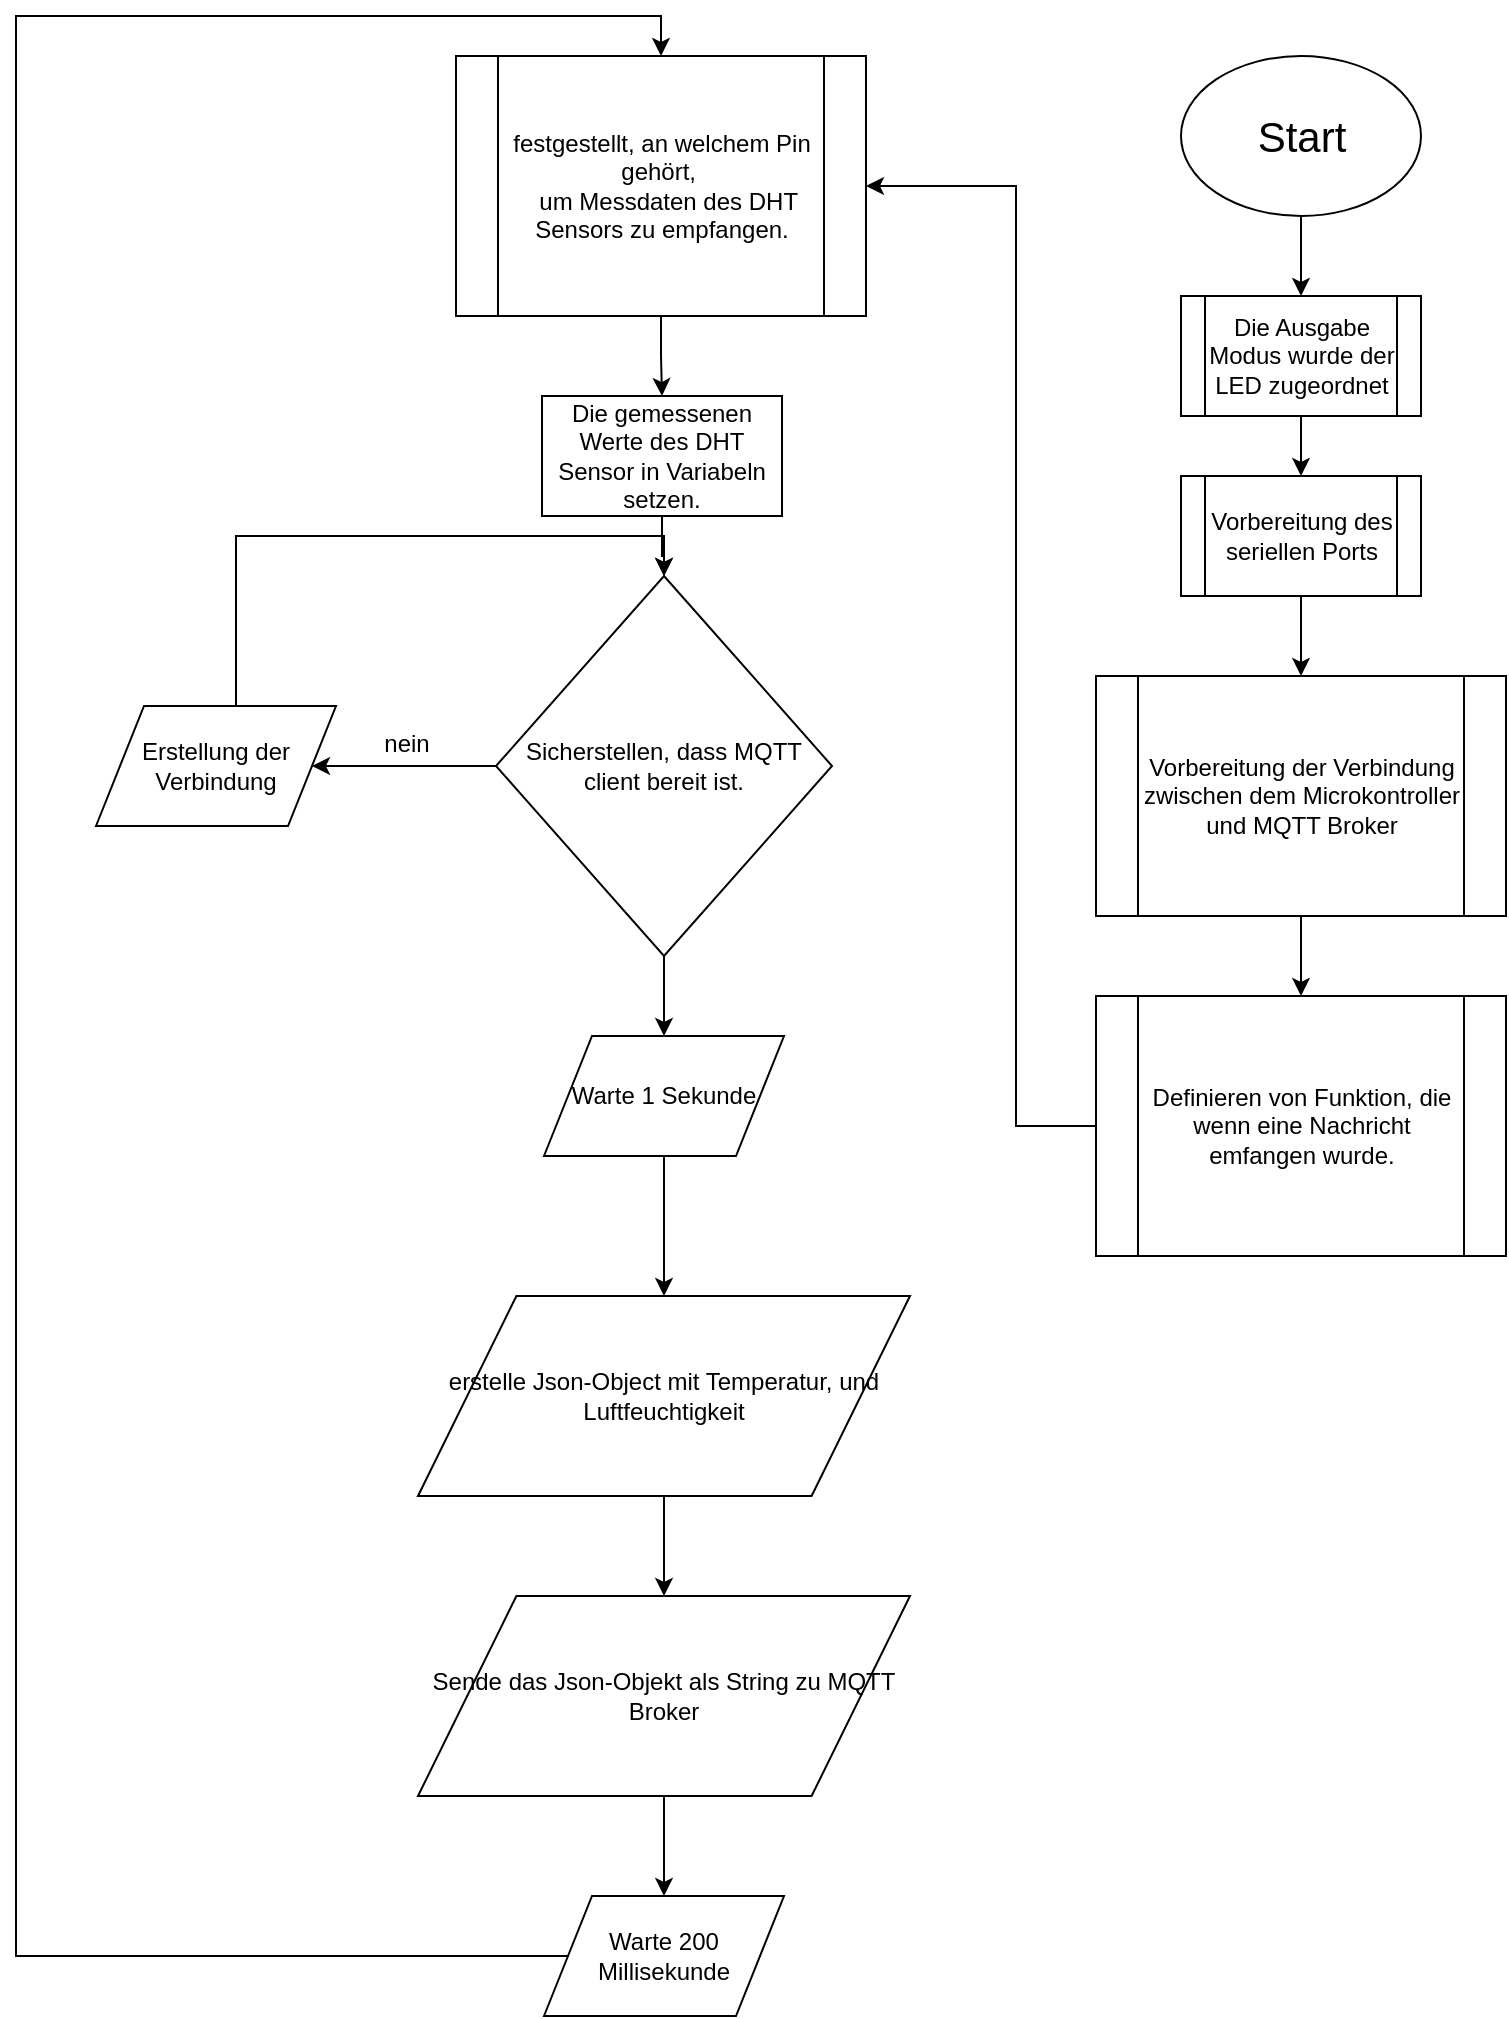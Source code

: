 <mxfile version="12.1.3" pages="1"><diagram id="eUhBbQjlpxWd1k6Kjt-T" name="Seite-1"><mxGraphModel dx="2347" dy="1018" grid="1" gridSize="10" guides="1" tooltips="1" connect="1" arrows="1" fold="1" page="1" pageScale="1" pageWidth="850" pageHeight="1100" math="0" shadow="0"><root><mxCell id="0"/><mxCell id="1" parent="0"/><mxCell id="ml6aJRRZMAFQTsqoh_zS-7" value="" style="edgeStyle=orthogonalEdgeStyle;rounded=0;orthogonalLoop=1;jettySize=auto;html=1;" edge="1" parent="1" source="ml6aJRRZMAFQTsqoh_zS-1" target="ml6aJRRZMAFQTsqoh_zS-6"><mxGeometry relative="1" as="geometry"/></mxCell><mxCell id="ml6aJRRZMAFQTsqoh_zS-1" value="&lt;font style=&quot;font-size: 21px&quot;&gt;Start&lt;/font&gt;" style="ellipse;whiteSpace=wrap;html=1;" vertex="1" parent="1"><mxGeometry x="662.5" y="30" width="120" height="80" as="geometry"/></mxCell><mxCell id="ml6aJRRZMAFQTsqoh_zS-9" value="" style="edgeStyle=orthogonalEdgeStyle;rounded=0;orthogonalLoop=1;jettySize=auto;html=1;" edge="1" parent="1" source="ml6aJRRZMAFQTsqoh_zS-6" target="ml6aJRRZMAFQTsqoh_zS-8"><mxGeometry relative="1" as="geometry"/></mxCell><mxCell id="ml6aJRRZMAFQTsqoh_zS-6" value="Die Ausgabe Modus wurde der LED zugeordnet" style="shape=process;whiteSpace=wrap;html=1;backgroundOutline=1;" vertex="1" parent="1"><mxGeometry x="662.5" y="150" width="120" height="60" as="geometry"/></mxCell><mxCell id="ml6aJRRZMAFQTsqoh_zS-11" value="" style="edgeStyle=orthogonalEdgeStyle;rounded=0;orthogonalLoop=1;jettySize=auto;html=1;" edge="1" parent="1" source="ml6aJRRZMAFQTsqoh_zS-8" target="ml6aJRRZMAFQTsqoh_zS-10"><mxGeometry relative="1" as="geometry"/></mxCell><mxCell id="ml6aJRRZMAFQTsqoh_zS-8" value="Vorbereitung des seriellen Ports" style="shape=process;whiteSpace=wrap;html=1;backgroundOutline=1;" vertex="1" parent="1"><mxGeometry x="662.5" y="240" width="120" height="60" as="geometry"/></mxCell><mxCell id="ml6aJRRZMAFQTsqoh_zS-13" value="" style="edgeStyle=orthogonalEdgeStyle;rounded=0;orthogonalLoop=1;jettySize=auto;html=1;" edge="1" parent="1" source="ml6aJRRZMAFQTsqoh_zS-10" target="ml6aJRRZMAFQTsqoh_zS-12"><mxGeometry relative="1" as="geometry"/></mxCell><mxCell id="ml6aJRRZMAFQTsqoh_zS-10" value="Vorbereitung der Verbindung zwischen dem Microkontroller und MQTT Broker" style="shape=process;whiteSpace=wrap;html=1;backgroundOutline=1;" vertex="1" parent="1"><mxGeometry x="620" y="340" width="205" height="120" as="geometry"/></mxCell><mxCell id="ml6aJRRZMAFQTsqoh_zS-15" value="" style="edgeStyle=orthogonalEdgeStyle;rounded=0;orthogonalLoop=1;jettySize=auto;html=1;" edge="1" parent="1" source="ml6aJRRZMAFQTsqoh_zS-12" target="ml6aJRRZMAFQTsqoh_zS-14"><mxGeometry relative="1" as="geometry"><Array as="points"><mxPoint x="580" y="565"/><mxPoint x="580" y="95"/></Array></mxGeometry></mxCell><mxCell id="ml6aJRRZMAFQTsqoh_zS-12" value="Definieren von Funktion, die wenn eine Nachricht emfangen wurde." style="shape=process;whiteSpace=wrap;html=1;backgroundOutline=1;" vertex="1" parent="1"><mxGeometry x="620" y="500" width="205" height="130" as="geometry"/></mxCell><mxCell id="ml6aJRRZMAFQTsqoh_zS-17" value="" style="edgeStyle=orthogonalEdgeStyle;rounded=0;orthogonalLoop=1;jettySize=auto;html=1;" edge="1" parent="1" source="ml6aJRRZMAFQTsqoh_zS-14" target="ml6aJRRZMAFQTsqoh_zS-16"><mxGeometry relative="1" as="geometry"/></mxCell><mxCell id="ml6aJRRZMAFQTsqoh_zS-14" value="&lt;div&gt;festgestellt, an wel&lt;span&gt;chem Pin gehört,&amp;nbsp;&lt;/span&gt;&lt;/div&gt;&lt;div&gt;&amp;nbsp;&amp;nbsp;&lt;span&gt;um Messdaten des DHT Sensors zu empfangen.&lt;/span&gt;&lt;/div&gt;" style="shape=process;whiteSpace=wrap;html=1;backgroundOutline=1;" vertex="1" parent="1"><mxGeometry x="300" y="30" width="205" height="130" as="geometry"/></mxCell><mxCell id="ml6aJRRZMAFQTsqoh_zS-20" value="" style="edgeStyle=orthogonalEdgeStyle;rounded=0;orthogonalLoop=1;jettySize=auto;html=1;" edge="1" parent="1" source="ml6aJRRZMAFQTsqoh_zS-16" target="ml6aJRRZMAFQTsqoh_zS-19"><mxGeometry relative="1" as="geometry"/></mxCell><mxCell id="ml6aJRRZMAFQTsqoh_zS-16" value="Die gemessenen Werte des DHT Sensor in Variabeln setzen." style="rounded=0;whiteSpace=wrap;html=1;" vertex="1" parent="1"><mxGeometry x="343" y="200" width="120" height="60" as="geometry"/></mxCell><mxCell id="ml6aJRRZMAFQTsqoh_zS-25" value="" style="edgeStyle=orthogonalEdgeStyle;rounded=0;orthogonalLoop=1;jettySize=auto;html=1;" edge="1" parent="1" source="ml6aJRRZMAFQTsqoh_zS-19" target="ml6aJRRZMAFQTsqoh_zS-24"><mxGeometry relative="1" as="geometry"/></mxCell><mxCell id="ml6aJRRZMAFQTsqoh_zS-30" value="" style="edgeStyle=orthogonalEdgeStyle;rounded=0;orthogonalLoop=1;jettySize=auto;html=1;entryX=0.5;entryY=0;entryDx=0;entryDy=0;" edge="1" parent="1" source="ml6aJRRZMAFQTsqoh_zS-19" target="ml6aJRRZMAFQTsqoh_zS-31"><mxGeometry relative="1" as="geometry"><mxPoint x="404" y="520" as="targetPoint"/></mxGeometry></mxCell><mxCell id="ml6aJRRZMAFQTsqoh_zS-19" value="Sicherstellen, dass MQTT client bereit ist." style="rhombus;whiteSpace=wrap;html=1;" vertex="1" parent="1"><mxGeometry x="320" y="290" width="168" height="190" as="geometry"/></mxCell><mxCell id="ml6aJRRZMAFQTsqoh_zS-27" value="" style="edgeStyle=orthogonalEdgeStyle;rounded=0;orthogonalLoop=1;jettySize=auto;html=1;entryX=0.5;entryY=0;entryDx=0;entryDy=0;" edge="1" parent="1" source="ml6aJRRZMAFQTsqoh_zS-24" target="ml6aJRRZMAFQTsqoh_zS-19"><mxGeometry relative="1" as="geometry"><mxPoint x="180" y="275" as="targetPoint"/><Array as="points"><mxPoint x="190" y="270"/><mxPoint x="404" y="270"/></Array></mxGeometry></mxCell><mxCell id="ml6aJRRZMAFQTsqoh_zS-24" value="Erstellung der Verbindung" style="shape=parallelogram;perimeter=parallelogramPerimeter;whiteSpace=wrap;html=1;" vertex="1" parent="1"><mxGeometry x="120" y="355" width="120" height="60" as="geometry"/></mxCell><mxCell id="ml6aJRRZMAFQTsqoh_zS-28" value="nein" style="text;html=1;align=center;" vertex="1" parent="1"><mxGeometry x="260" y="360" width="30" height="25" as="geometry"/></mxCell><mxCell id="ml6aJRRZMAFQTsqoh_zS-33" value="" style="edgeStyle=orthogonalEdgeStyle;rounded=0;orthogonalLoop=1;jettySize=auto;html=1;" edge="1" parent="1" source="ml6aJRRZMAFQTsqoh_zS-31" target="ml6aJRRZMAFQTsqoh_zS-32"><mxGeometry relative="1" as="geometry"/></mxCell><mxCell id="ml6aJRRZMAFQTsqoh_zS-31" value="Warte 1 Sekunde" style="shape=parallelogram;perimeter=parallelogramPerimeter;whiteSpace=wrap;html=1;" vertex="1" parent="1"><mxGeometry x="344" y="520" width="120" height="60" as="geometry"/></mxCell><mxCell id="ml6aJRRZMAFQTsqoh_zS-35" value="" style="edgeStyle=orthogonalEdgeStyle;rounded=0;orthogonalLoop=1;jettySize=auto;html=1;" edge="1" parent="1" source="ml6aJRRZMAFQTsqoh_zS-32" target="ml6aJRRZMAFQTsqoh_zS-34"><mxGeometry relative="1" as="geometry"/></mxCell><mxCell id="ml6aJRRZMAFQTsqoh_zS-32" value="erstelle Json-Object mit Temperatur, und Luftfeuchtigkeit" style="shape=parallelogram;perimeter=parallelogramPerimeter;whiteSpace=wrap;html=1;" vertex="1" parent="1"><mxGeometry x="281" y="650" width="246" height="100" as="geometry"/></mxCell><mxCell id="ml6aJRRZMAFQTsqoh_zS-37" value="" style="edgeStyle=orthogonalEdgeStyle;rounded=0;orthogonalLoop=1;jettySize=auto;html=1;" edge="1" parent="1" source="ml6aJRRZMAFQTsqoh_zS-34" target="ml6aJRRZMAFQTsqoh_zS-36"><mxGeometry relative="1" as="geometry"/></mxCell><mxCell id="ml6aJRRZMAFQTsqoh_zS-34" value="Sende das Json-Objekt als String zu MQTT Broker" style="shape=parallelogram;perimeter=parallelogramPerimeter;whiteSpace=wrap;html=1;" vertex="1" parent="1"><mxGeometry x="281" y="800" width="246" height="100" as="geometry"/></mxCell><mxCell id="ml6aJRRZMAFQTsqoh_zS-39" value="" style="edgeStyle=orthogonalEdgeStyle;rounded=0;orthogonalLoop=1;jettySize=auto;html=1;entryX=0.5;entryY=0;entryDx=0;entryDy=0;" edge="1" parent="1" source="ml6aJRRZMAFQTsqoh_zS-36" target="ml6aJRRZMAFQTsqoh_zS-14"><mxGeometry relative="1" as="geometry"><mxPoint x="218.0" y="980" as="targetPoint"/><Array as="points"><mxPoint x="80" y="980"/><mxPoint x="80" y="10"/><mxPoint x="403" y="10"/></Array></mxGeometry></mxCell><mxCell id="ml6aJRRZMAFQTsqoh_zS-36" value="Warte 200 Millisekunde" style="shape=parallelogram;perimeter=parallelogramPerimeter;whiteSpace=wrap;html=1;" vertex="1" parent="1"><mxGeometry x="344" y="950" width="120" height="60" as="geometry"/></mxCell></root></mxGraphModel></diagram></mxfile>